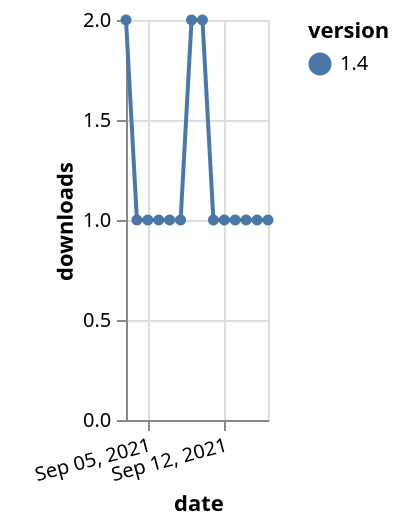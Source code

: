 {"$schema": "https://vega.github.io/schema/vega-lite/v5.json", "description": "A simple bar chart with embedded data.", "data": {"values": [{"date": "2021-09-03", "total": 115, "delta": 2, "version": "1.4"}, {"date": "2021-09-04", "total": 116, "delta": 1, "version": "1.4"}, {"date": "2021-09-05", "total": 117, "delta": 1, "version": "1.4"}, {"date": "2021-09-06", "total": 118, "delta": 1, "version": "1.4"}, {"date": "2021-09-07", "total": 119, "delta": 1, "version": "1.4"}, {"date": "2021-09-08", "total": 120, "delta": 1, "version": "1.4"}, {"date": "2021-09-09", "total": 122, "delta": 2, "version": "1.4"}, {"date": "2021-09-10", "total": 124, "delta": 2, "version": "1.4"}, {"date": "2021-09-11", "total": 125, "delta": 1, "version": "1.4"}, {"date": "2021-09-12", "total": 126, "delta": 1, "version": "1.4"}, {"date": "2021-09-13", "total": 127, "delta": 1, "version": "1.4"}, {"date": "2021-09-14", "total": 128, "delta": 1, "version": "1.4"}, {"date": "2021-09-15", "total": 129, "delta": 1, "version": "1.4"}, {"date": "2021-09-16", "total": 130, "delta": 1, "version": "1.4"}]}, "width": "container", "mark": {"type": "line", "point": {"filled": true}}, "encoding": {"x": {"field": "date", "type": "temporal", "timeUnit": "yearmonthdate", "title": "date", "axis": {"labelAngle": -15}}, "y": {"field": "delta", "type": "quantitative", "title": "downloads"}, "color": {"field": "version", "type": "nominal"}, "tooltip": {"field": "delta"}}}